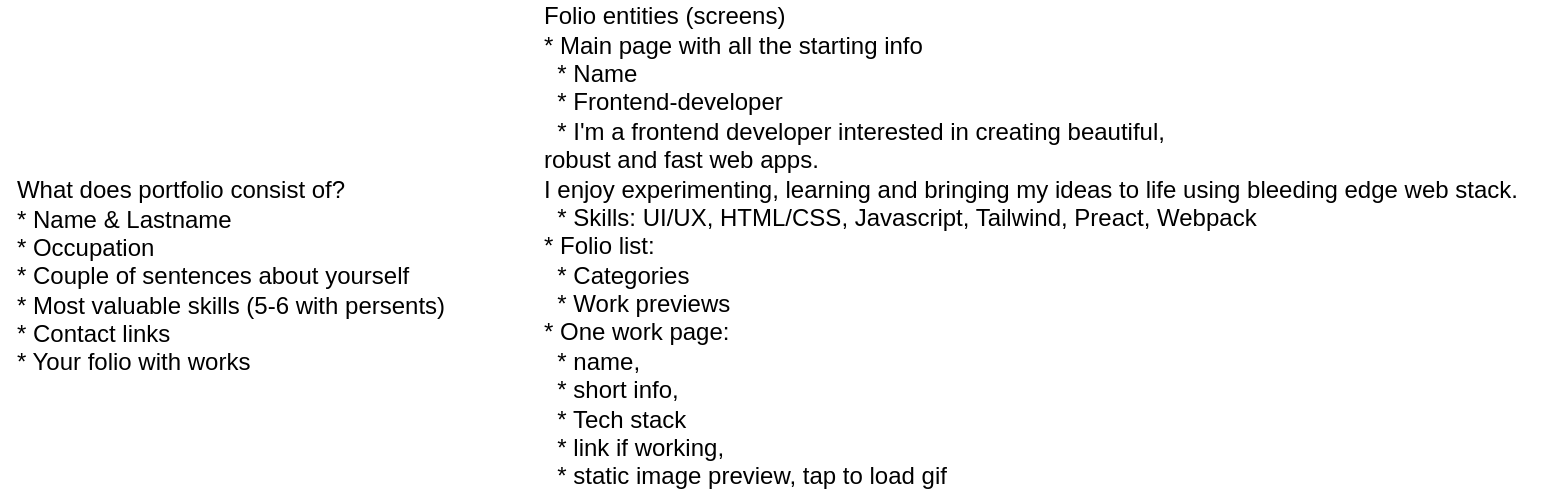 <mxfile version="17.2.1" type="github">
  <diagram name="Text-outline" id="2cc2dc42-3aac-f2a9-1cec-7a8b7cbee084">
    <mxGraphModel dx="981" dy="526" grid="1" gridSize="10" guides="1" tooltips="1" connect="1" arrows="1" fold="1" page="1" pageScale="1" pageWidth="1100" pageHeight="850" background="none" math="0" shadow="0">
      <root>
        <mxCell id="0" />
        <mxCell id="1" parent="0" />
        <mxCell id="TDYqiZ3C1yY4F9kCs-2D-18" value="&lt;div style=&quot;text-align: left&quot;&gt;&lt;span&gt;What does portfolio consist of?&lt;/span&gt;&lt;/div&gt;&lt;div style=&quot;text-align: left&quot;&gt;&lt;span&gt;* Name &amp;amp; Lastname&lt;/span&gt;&lt;/div&gt;&lt;div style=&quot;text-align: left&quot;&gt;* Occupation&lt;br&gt;* Couple of sentences about yourself&lt;br&gt;* Most valuable skills (5-6 with persents)&lt;br&gt;* Contact links&lt;br&gt;* Your folio with works&lt;/div&gt;" style="text;html=1;resizable=0;autosize=1;align=center;verticalAlign=middle;points=[];fillColor=none;strokeColor=none;rounded=0;" vertex="1" parent="1">
          <mxGeometry x="80" y="105" width="230" height="100" as="geometry" />
        </mxCell>
        <mxCell id="TDYqiZ3C1yY4F9kCs-2D-19" value="Folio entities (screens)&lt;br&gt;* Main page with all the starting info&lt;br&gt;&amp;nbsp; * Name&lt;br&gt;&amp;nbsp; * Frontend-developer&lt;br&gt;&amp;nbsp; * I&#39;m a frontend developer interested in creating beautiful, &lt;br&gt;robust and fast web apps. &lt;br&gt;I enjoy experimenting, learning and bringing my ideas to life using bleeding edge web stack.&lt;br&gt;&amp;nbsp; * Skills: UI/UX, HTML/CSS, Javascript, Tailwind, Preact, Webpack&lt;br&gt;* Folio list:&lt;br&gt;&amp;nbsp; * Categories&lt;br&gt;&amp;nbsp; * Work previews&lt;br&gt;* One work page: &lt;br&gt;&amp;nbsp; * name, &lt;br&gt;&amp;nbsp; * short info, &lt;br&gt;&amp;nbsp; * Tech stack&lt;br&gt;&amp;nbsp; *&amp;nbsp;link if working, &lt;br&gt;&amp;nbsp; *&amp;nbsp;static image preview, tap to load gif" style="text;html=1;resizable=0;autosize=1;align=left;verticalAlign=middle;points=[];fillColor=none;strokeColor=none;rounded=0;" vertex="1" parent="1">
          <mxGeometry x="350" y="20" width="500" height="240" as="geometry" />
        </mxCell>
      </root>
    </mxGraphModel>
  </diagram>
</mxfile>
